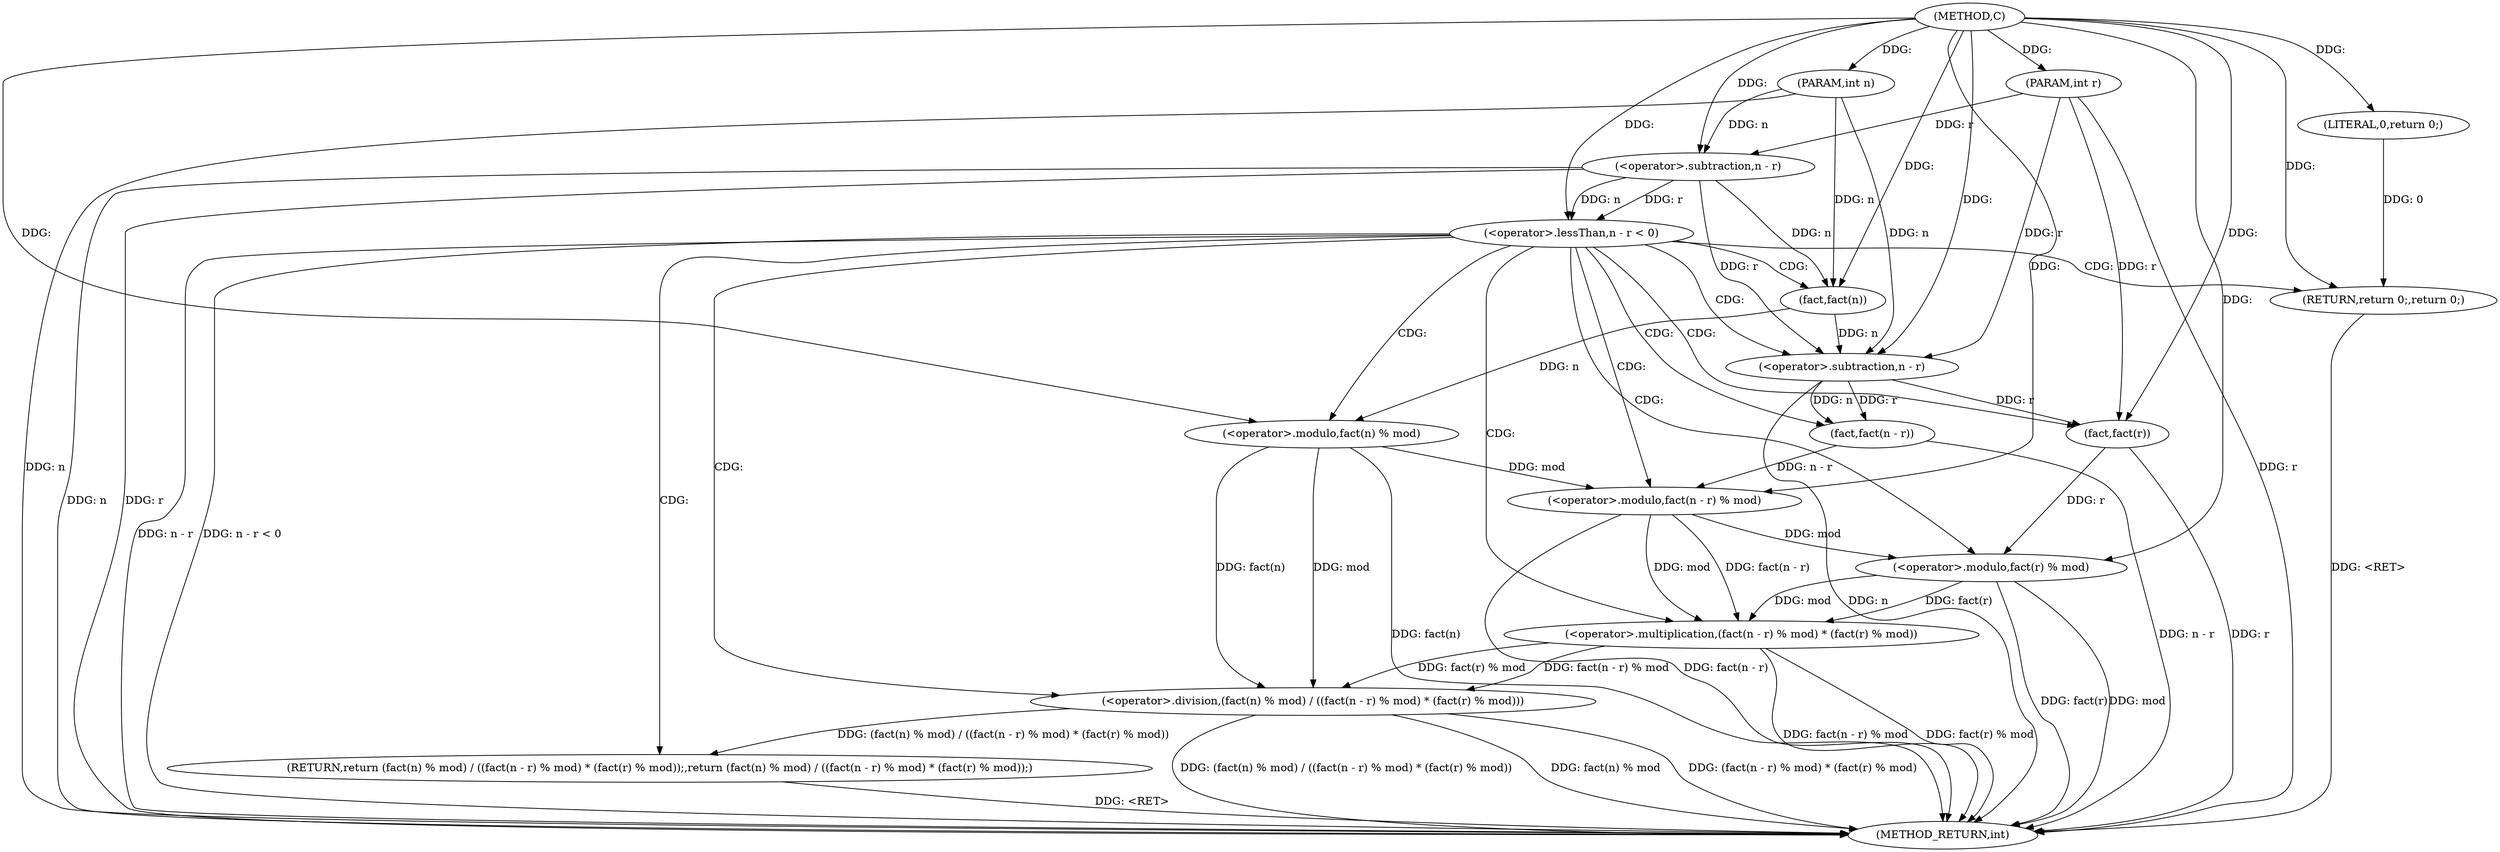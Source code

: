digraph "C" {  
"1000537" [label = "(METHOD,C)" ]
"1000566" [label = "(METHOD_RETURN,int)" ]
"1000538" [label = "(PARAM,int n)" ]
"1000539" [label = "(PARAM,int r)" ]
"1000549" [label = "(RETURN,return (fact(n) % mod) / ((fact(n - r) % mod) * (fact(r) % mod));,return (fact(n) % mod) / ((fact(n - r) % mod) * (fact(r) % mod));)" ]
"1000542" [label = "(<operator>.lessThan,n - r < 0)" ]
"1000547" [label = "(RETURN,return 0;,return 0;)" ]
"1000550" [label = "(<operator>.division,(fact(n) % mod) / ((fact(n - r) % mod) * (fact(r) % mod)))" ]
"1000548" [label = "(LITERAL,0,return 0;)" ]
"1000543" [label = "(<operator>.subtraction,n - r)" ]
"1000551" [label = "(<operator>.modulo,fact(n) % mod)" ]
"1000555" [label = "(<operator>.multiplication,(fact(n - r) % mod) * (fact(r) % mod))" ]
"1000552" [label = "(fact,fact(n))" ]
"1000556" [label = "(<operator>.modulo,fact(n - r) % mod)" ]
"1000562" [label = "(<operator>.modulo,fact(r) % mod)" ]
"1000557" [label = "(fact,fact(n - r))" ]
"1000563" [label = "(fact,fact(r))" ]
"1000558" [label = "(<operator>.subtraction,n - r)" ]
  "1000547" -> "1000566"  [ label = "DDG: <RET>"] 
  "1000549" -> "1000566"  [ label = "DDG: <RET>"] 
  "1000538" -> "1000566"  [ label = "DDG: n"] 
  "1000539" -> "1000566"  [ label = "DDG: r"] 
  "1000543" -> "1000566"  [ label = "DDG: n"] 
  "1000543" -> "1000566"  [ label = "DDG: r"] 
  "1000542" -> "1000566"  [ label = "DDG: n - r"] 
  "1000542" -> "1000566"  [ label = "DDG: n - r < 0"] 
  "1000551" -> "1000566"  [ label = "DDG: fact(n)"] 
  "1000550" -> "1000566"  [ label = "DDG: fact(n) % mod"] 
  "1000558" -> "1000566"  [ label = "DDG: n"] 
  "1000557" -> "1000566"  [ label = "DDG: n - r"] 
  "1000556" -> "1000566"  [ label = "DDG: fact(n - r)"] 
  "1000555" -> "1000566"  [ label = "DDG: fact(n - r) % mod"] 
  "1000563" -> "1000566"  [ label = "DDG: r"] 
  "1000562" -> "1000566"  [ label = "DDG: fact(r)"] 
  "1000562" -> "1000566"  [ label = "DDG: mod"] 
  "1000555" -> "1000566"  [ label = "DDG: fact(r) % mod"] 
  "1000550" -> "1000566"  [ label = "DDG: (fact(n - r) % mod) * (fact(r) % mod)"] 
  "1000550" -> "1000566"  [ label = "DDG: (fact(n) % mod) / ((fact(n - r) % mod) * (fact(r) % mod))"] 
  "1000537" -> "1000538"  [ label = "DDG: "] 
  "1000537" -> "1000539"  [ label = "DDG: "] 
  "1000550" -> "1000549"  [ label = "DDG: (fact(n) % mod) / ((fact(n - r) % mod) * (fact(r) % mod))"] 
  "1000548" -> "1000547"  [ label = "DDG: 0"] 
  "1000537" -> "1000547"  [ label = "DDG: "] 
  "1000543" -> "1000542"  [ label = "DDG: r"] 
  "1000543" -> "1000542"  [ label = "DDG: n"] 
  "1000537" -> "1000542"  [ label = "DDG: "] 
  "1000537" -> "1000548"  [ label = "DDG: "] 
  "1000551" -> "1000550"  [ label = "DDG: fact(n)"] 
  "1000551" -> "1000550"  [ label = "DDG: mod"] 
  "1000555" -> "1000550"  [ label = "DDG: fact(r) % mod"] 
  "1000555" -> "1000550"  [ label = "DDG: fact(n - r) % mod"] 
  "1000538" -> "1000543"  [ label = "DDG: n"] 
  "1000537" -> "1000543"  [ label = "DDG: "] 
  "1000539" -> "1000543"  [ label = "DDG: r"] 
  "1000552" -> "1000551"  [ label = "DDG: n"] 
  "1000537" -> "1000551"  [ label = "DDG: "] 
  "1000556" -> "1000555"  [ label = "DDG: mod"] 
  "1000556" -> "1000555"  [ label = "DDG: fact(n - r)"] 
  "1000562" -> "1000555"  [ label = "DDG: mod"] 
  "1000562" -> "1000555"  [ label = "DDG: fact(r)"] 
  "1000543" -> "1000552"  [ label = "DDG: n"] 
  "1000538" -> "1000552"  [ label = "DDG: n"] 
  "1000537" -> "1000552"  [ label = "DDG: "] 
  "1000557" -> "1000556"  [ label = "DDG: n - r"] 
  "1000551" -> "1000556"  [ label = "DDG: mod"] 
  "1000537" -> "1000556"  [ label = "DDG: "] 
  "1000563" -> "1000562"  [ label = "DDG: r"] 
  "1000556" -> "1000562"  [ label = "DDG: mod"] 
  "1000537" -> "1000562"  [ label = "DDG: "] 
  "1000558" -> "1000557"  [ label = "DDG: r"] 
  "1000558" -> "1000557"  [ label = "DDG: n"] 
  "1000558" -> "1000563"  [ label = "DDG: r"] 
  "1000539" -> "1000563"  [ label = "DDG: r"] 
  "1000537" -> "1000563"  [ label = "DDG: "] 
  "1000552" -> "1000558"  [ label = "DDG: n"] 
  "1000538" -> "1000558"  [ label = "DDG: n"] 
  "1000537" -> "1000558"  [ label = "DDG: "] 
  "1000543" -> "1000558"  [ label = "DDG: r"] 
  "1000539" -> "1000558"  [ label = "DDG: r"] 
  "1000542" -> "1000558"  [ label = "CDG: "] 
  "1000542" -> "1000562"  [ label = "CDG: "] 
  "1000542" -> "1000563"  [ label = "CDG: "] 
  "1000542" -> "1000557"  [ label = "CDG: "] 
  "1000542" -> "1000547"  [ label = "CDG: "] 
  "1000542" -> "1000555"  [ label = "CDG: "] 
  "1000542" -> "1000551"  [ label = "CDG: "] 
  "1000542" -> "1000549"  [ label = "CDG: "] 
  "1000542" -> "1000552"  [ label = "CDG: "] 
  "1000542" -> "1000556"  [ label = "CDG: "] 
  "1000542" -> "1000550"  [ label = "CDG: "] 
}
